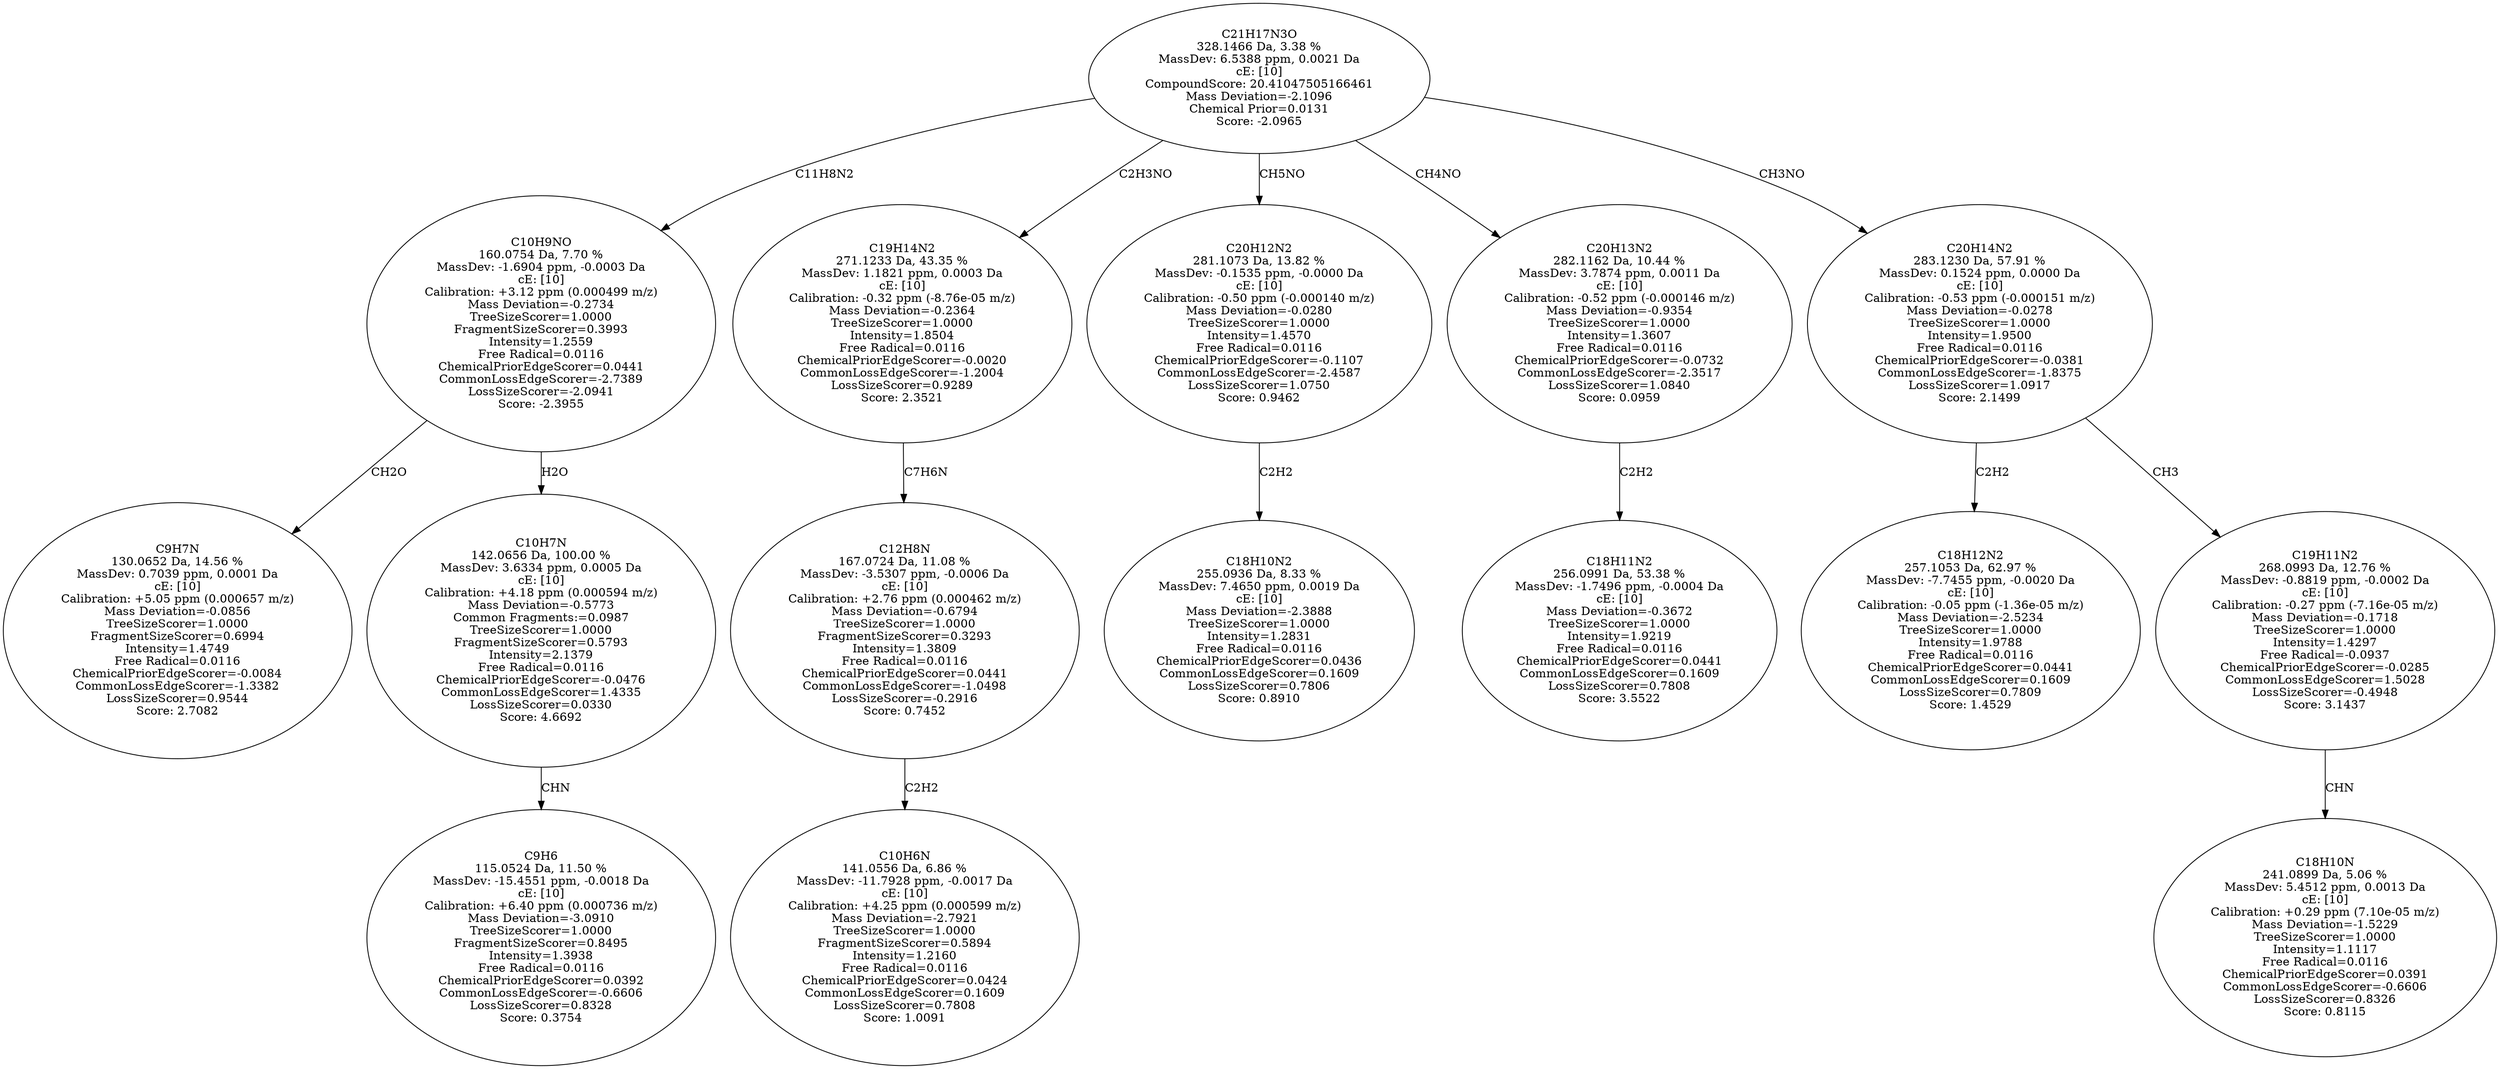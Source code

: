 strict digraph {
v1 [label="C9H7N\n130.0652 Da, 14.56 %\nMassDev: 0.7039 ppm, 0.0001 Da\ncE: [10]\nCalibration: +5.05 ppm (0.000657 m/z)\nMass Deviation=-0.0856\nTreeSizeScorer=1.0000\nFragmentSizeScorer=0.6994\nIntensity=1.4749\nFree Radical=0.0116\nChemicalPriorEdgeScorer=-0.0084\nCommonLossEdgeScorer=-1.3382\nLossSizeScorer=0.9544\nScore: 2.7082"];
v2 [label="C9H6\n115.0524 Da, 11.50 %\nMassDev: -15.4551 ppm, -0.0018 Da\ncE: [10]\nCalibration: +6.40 ppm (0.000736 m/z)\nMass Deviation=-3.0910\nTreeSizeScorer=1.0000\nFragmentSizeScorer=0.8495\nIntensity=1.3938\nFree Radical=0.0116\nChemicalPriorEdgeScorer=0.0392\nCommonLossEdgeScorer=-0.6606\nLossSizeScorer=0.8328\nScore: 0.3754"];
v3 [label="C10H7N\n142.0656 Da, 100.00 %\nMassDev: 3.6334 ppm, 0.0005 Da\ncE: [10]\nCalibration: +4.18 ppm (0.000594 m/z)\nMass Deviation=-0.5773\nCommon Fragments:=0.0987\nTreeSizeScorer=1.0000\nFragmentSizeScorer=0.5793\nIntensity=2.1379\nFree Radical=0.0116\nChemicalPriorEdgeScorer=-0.0476\nCommonLossEdgeScorer=1.4335\nLossSizeScorer=0.0330\nScore: 4.6692"];
v4 [label="C10H9NO\n160.0754 Da, 7.70 %\nMassDev: -1.6904 ppm, -0.0003 Da\ncE: [10]\nCalibration: +3.12 ppm (0.000499 m/z)\nMass Deviation=-0.2734\nTreeSizeScorer=1.0000\nFragmentSizeScorer=0.3993\nIntensity=1.2559\nFree Radical=0.0116\nChemicalPriorEdgeScorer=0.0441\nCommonLossEdgeScorer=-2.7389\nLossSizeScorer=-2.0941\nScore: -2.3955"];
v5 [label="C10H6N\n141.0556 Da, 6.86 %\nMassDev: -11.7928 ppm, -0.0017 Da\ncE: [10]\nCalibration: +4.25 ppm (0.000599 m/z)\nMass Deviation=-2.7921\nTreeSizeScorer=1.0000\nFragmentSizeScorer=0.5894\nIntensity=1.2160\nFree Radical=0.0116\nChemicalPriorEdgeScorer=0.0424\nCommonLossEdgeScorer=0.1609\nLossSizeScorer=0.7808\nScore: 1.0091"];
v6 [label="C12H8N\n167.0724 Da, 11.08 %\nMassDev: -3.5307 ppm, -0.0006 Da\ncE: [10]\nCalibration: +2.76 ppm (0.000462 m/z)\nMass Deviation=-0.6794\nTreeSizeScorer=1.0000\nFragmentSizeScorer=0.3293\nIntensity=1.3809\nFree Radical=0.0116\nChemicalPriorEdgeScorer=0.0441\nCommonLossEdgeScorer=-1.0498\nLossSizeScorer=-0.2916\nScore: 0.7452"];
v7 [label="C19H14N2\n271.1233 Da, 43.35 %\nMassDev: 1.1821 ppm, 0.0003 Da\ncE: [10]\nCalibration: -0.32 ppm (-8.76e-05 m/z)\nMass Deviation=-0.2364\nTreeSizeScorer=1.0000\nIntensity=1.8504\nFree Radical=0.0116\nChemicalPriorEdgeScorer=-0.0020\nCommonLossEdgeScorer=-1.2004\nLossSizeScorer=0.9289\nScore: 2.3521"];
v8 [label="C18H10N2\n255.0936 Da, 8.33 %\nMassDev: 7.4650 ppm, 0.0019 Da\ncE: [10]\nMass Deviation=-2.3888\nTreeSizeScorer=1.0000\nIntensity=1.2831\nFree Radical=0.0116\nChemicalPriorEdgeScorer=0.0436\nCommonLossEdgeScorer=0.1609\nLossSizeScorer=0.7806\nScore: 0.8910"];
v9 [label="C20H12N2\n281.1073 Da, 13.82 %\nMassDev: -0.1535 ppm, -0.0000 Da\ncE: [10]\nCalibration: -0.50 ppm (-0.000140 m/z)\nMass Deviation=-0.0280\nTreeSizeScorer=1.0000\nIntensity=1.4570\nFree Radical=0.0116\nChemicalPriorEdgeScorer=-0.1107\nCommonLossEdgeScorer=-2.4587\nLossSizeScorer=1.0750\nScore: 0.9462"];
v10 [label="C18H11N2\n256.0991 Da, 53.38 %\nMassDev: -1.7496 ppm, -0.0004 Da\ncE: [10]\nMass Deviation=-0.3672\nTreeSizeScorer=1.0000\nIntensity=1.9219\nFree Radical=0.0116\nChemicalPriorEdgeScorer=0.0441\nCommonLossEdgeScorer=0.1609\nLossSizeScorer=0.7808\nScore: 3.5522"];
v11 [label="C20H13N2\n282.1162 Da, 10.44 %\nMassDev: 3.7874 ppm, 0.0011 Da\ncE: [10]\nCalibration: -0.52 ppm (-0.000146 m/z)\nMass Deviation=-0.9354\nTreeSizeScorer=1.0000\nIntensity=1.3607\nFree Radical=0.0116\nChemicalPriorEdgeScorer=-0.0732\nCommonLossEdgeScorer=-2.3517\nLossSizeScorer=1.0840\nScore: 0.0959"];
v12 [label="C18H12N2\n257.1053 Da, 62.97 %\nMassDev: -7.7455 ppm, -0.0020 Da\ncE: [10]\nCalibration: -0.05 ppm (-1.36e-05 m/z)\nMass Deviation=-2.5234\nTreeSizeScorer=1.0000\nIntensity=1.9788\nFree Radical=0.0116\nChemicalPriorEdgeScorer=0.0441\nCommonLossEdgeScorer=0.1609\nLossSizeScorer=0.7809\nScore: 1.4529"];
v13 [label="C18H10N\n241.0899 Da, 5.06 %\nMassDev: 5.4512 ppm, 0.0013 Da\ncE: [10]\nCalibration: +0.29 ppm (7.10e-05 m/z)\nMass Deviation=-1.5229\nTreeSizeScorer=1.0000\nIntensity=1.1117\nFree Radical=0.0116\nChemicalPriorEdgeScorer=0.0391\nCommonLossEdgeScorer=-0.6606\nLossSizeScorer=0.8326\nScore: 0.8115"];
v14 [label="C19H11N2\n268.0993 Da, 12.76 %\nMassDev: -0.8819 ppm, -0.0002 Da\ncE: [10]\nCalibration: -0.27 ppm (-7.16e-05 m/z)\nMass Deviation=-0.1718\nTreeSizeScorer=1.0000\nIntensity=1.4297\nFree Radical=-0.0937\nChemicalPriorEdgeScorer=-0.0285\nCommonLossEdgeScorer=1.5028\nLossSizeScorer=-0.4948\nScore: 3.1437"];
v15 [label="C20H14N2\n283.1230 Da, 57.91 %\nMassDev: 0.1524 ppm, 0.0000 Da\ncE: [10]\nCalibration: -0.53 ppm (-0.000151 m/z)\nMass Deviation=-0.0278\nTreeSizeScorer=1.0000\nIntensity=1.9500\nFree Radical=0.0116\nChemicalPriorEdgeScorer=-0.0381\nCommonLossEdgeScorer=-1.8375\nLossSizeScorer=1.0917\nScore: 2.1499"];
v16 [label="C21H17N3O\n328.1466 Da, 3.38 %\nMassDev: 6.5388 ppm, 0.0021 Da\ncE: [10]\nCompoundScore: 20.41047505166461\nMass Deviation=-2.1096\nChemical Prior=0.0131\nScore: -2.0965"];
v4 -> v1 [label="CH2O"];
v3 -> v2 [label="CHN"];
v4 -> v3 [label="H2O"];
v16 -> v4 [label="C11H8N2"];
v6 -> v5 [label="C2H2"];
v7 -> v6 [label="C7H6N"];
v16 -> v7 [label="C2H3NO"];
v9 -> v8 [label="C2H2"];
v16 -> v9 [label="CH5NO"];
v11 -> v10 [label="C2H2"];
v16 -> v11 [label="CH4NO"];
v15 -> v12 [label="C2H2"];
v14 -> v13 [label="CHN"];
v15 -> v14 [label="CH3"];
v16 -> v15 [label="CH3NO"];
}